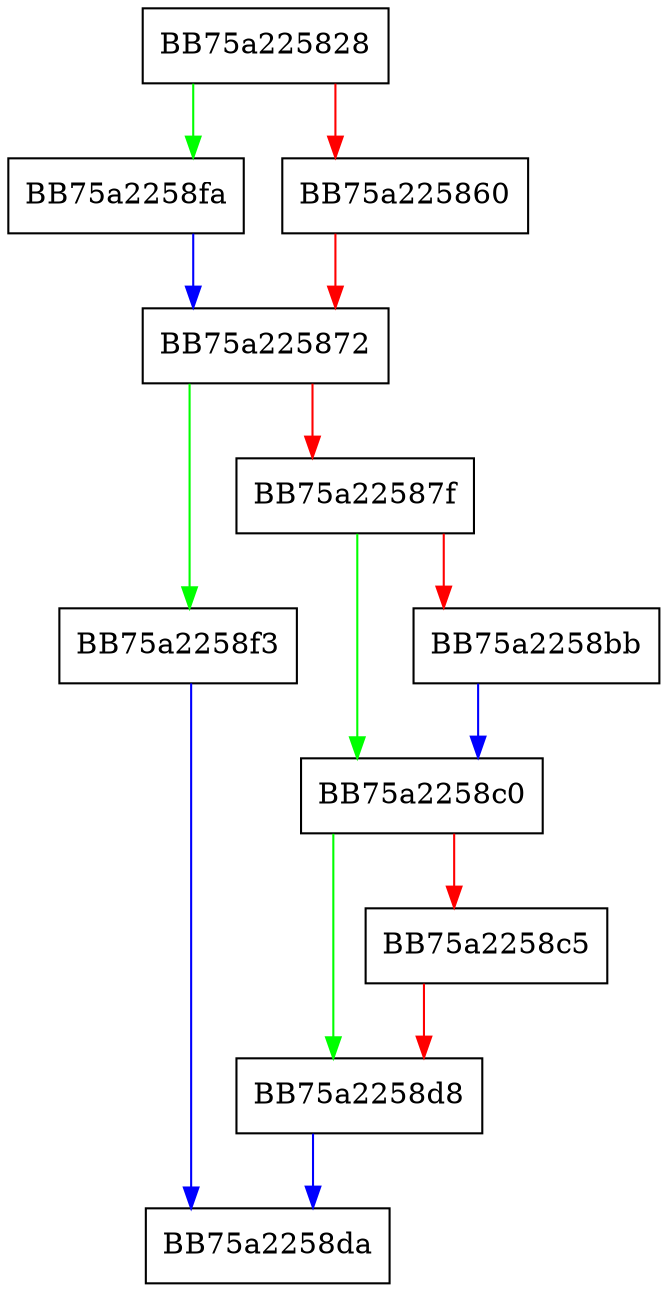 digraph ParsePkcs6Certificate {
  node [shape="box"];
  graph [splines=ortho];
  BB75a225828 -> BB75a2258fa [color="green"];
  BB75a225828 -> BB75a225860 [color="red"];
  BB75a225860 -> BB75a225872 [color="red"];
  BB75a225872 -> BB75a2258f3 [color="green"];
  BB75a225872 -> BB75a22587f [color="red"];
  BB75a22587f -> BB75a2258c0 [color="green"];
  BB75a22587f -> BB75a2258bb [color="red"];
  BB75a2258bb -> BB75a2258c0 [color="blue"];
  BB75a2258c0 -> BB75a2258d8 [color="green"];
  BB75a2258c0 -> BB75a2258c5 [color="red"];
  BB75a2258c5 -> BB75a2258d8 [color="red"];
  BB75a2258d8 -> BB75a2258da [color="blue"];
  BB75a2258f3 -> BB75a2258da [color="blue"];
  BB75a2258fa -> BB75a225872 [color="blue"];
}